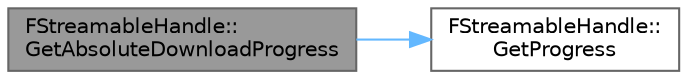 digraph "FStreamableHandle::GetAbsoluteDownloadProgress"
{
 // INTERACTIVE_SVG=YES
 // LATEX_PDF_SIZE
  bgcolor="transparent";
  edge [fontname=Helvetica,fontsize=10,labelfontname=Helvetica,labelfontsize=10];
  node [fontname=Helvetica,fontsize=10,shape=box,height=0.2,width=0.4];
  rankdir="LR";
  Node1 [id="Node000001",label="FStreamableHandle::\lGetAbsoluteDownloadProgress",height=0.2,width=0.4,color="gray40", fillcolor="grey60", style="filled", fontcolor="black",tooltip="Returns progress as a value between 0.0 and 1.0 representing the total percentage of installed packag..."];
  Node1 -> Node2 [id="edge1_Node000001_Node000002",color="steelblue1",style="solid",tooltip=" "];
  Node2 [id="Node000002",label="FStreamableHandle::\lGetProgress",height=0.2,width=0.4,color="grey40", fillcolor="white", style="filled",URL="$df/d25/structFStreamableHandle.html#aa2e12335ddb560f0258d05e969f6a150",tooltip="Returns progress as a value between 0.0 and 1.0."];
}
